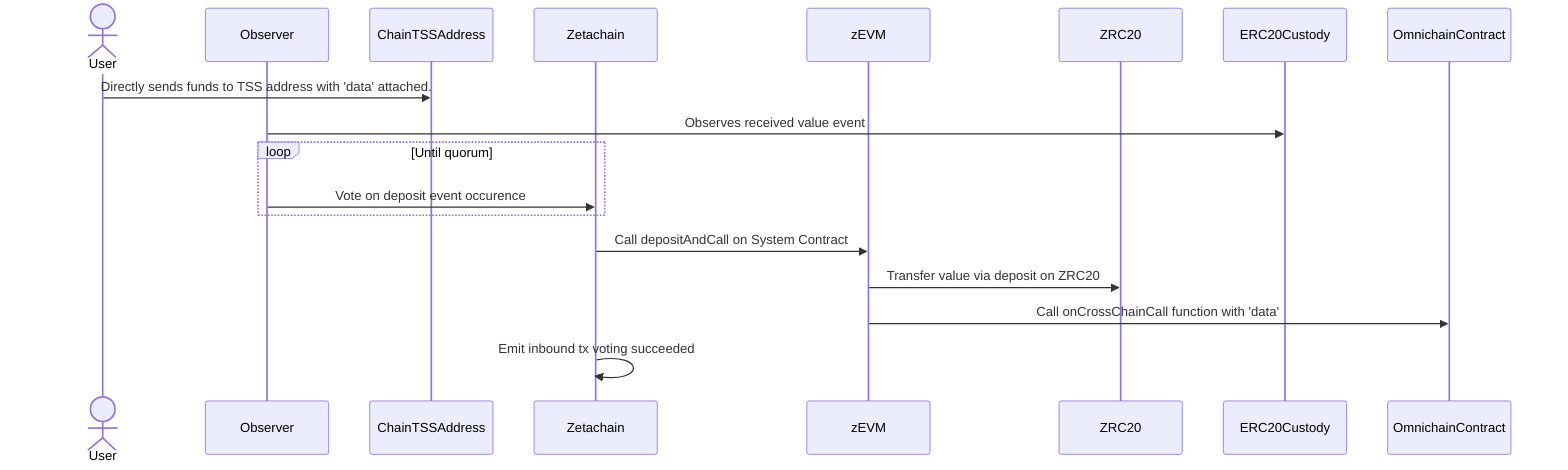 sequenceDiagram

    Actor User 
    participant Observer 
    participant ChainTSSAddress
    participant Zetachain 
    participant zEVM 
    participant ZRC20

    User->>ChainTSSAddress: Directly sends funds to TSS address with 'data' attached.
    Observer->>ERC20Custody: Observes received value event
    loop Until quorum
        Observer->>Zetachain: Vote on deposit event occurence
    end
    Zetachain->>zEVM: Call depositAndCall on System Contract 
    zEVM->>ZRC20: Transfer value via deposit on ZRC20
    zEVM->>OmnichainContract: Call onCrossChainCall function with 'data'
    Zetachain->>Zetachain: Emit inbound tx voting succeeded